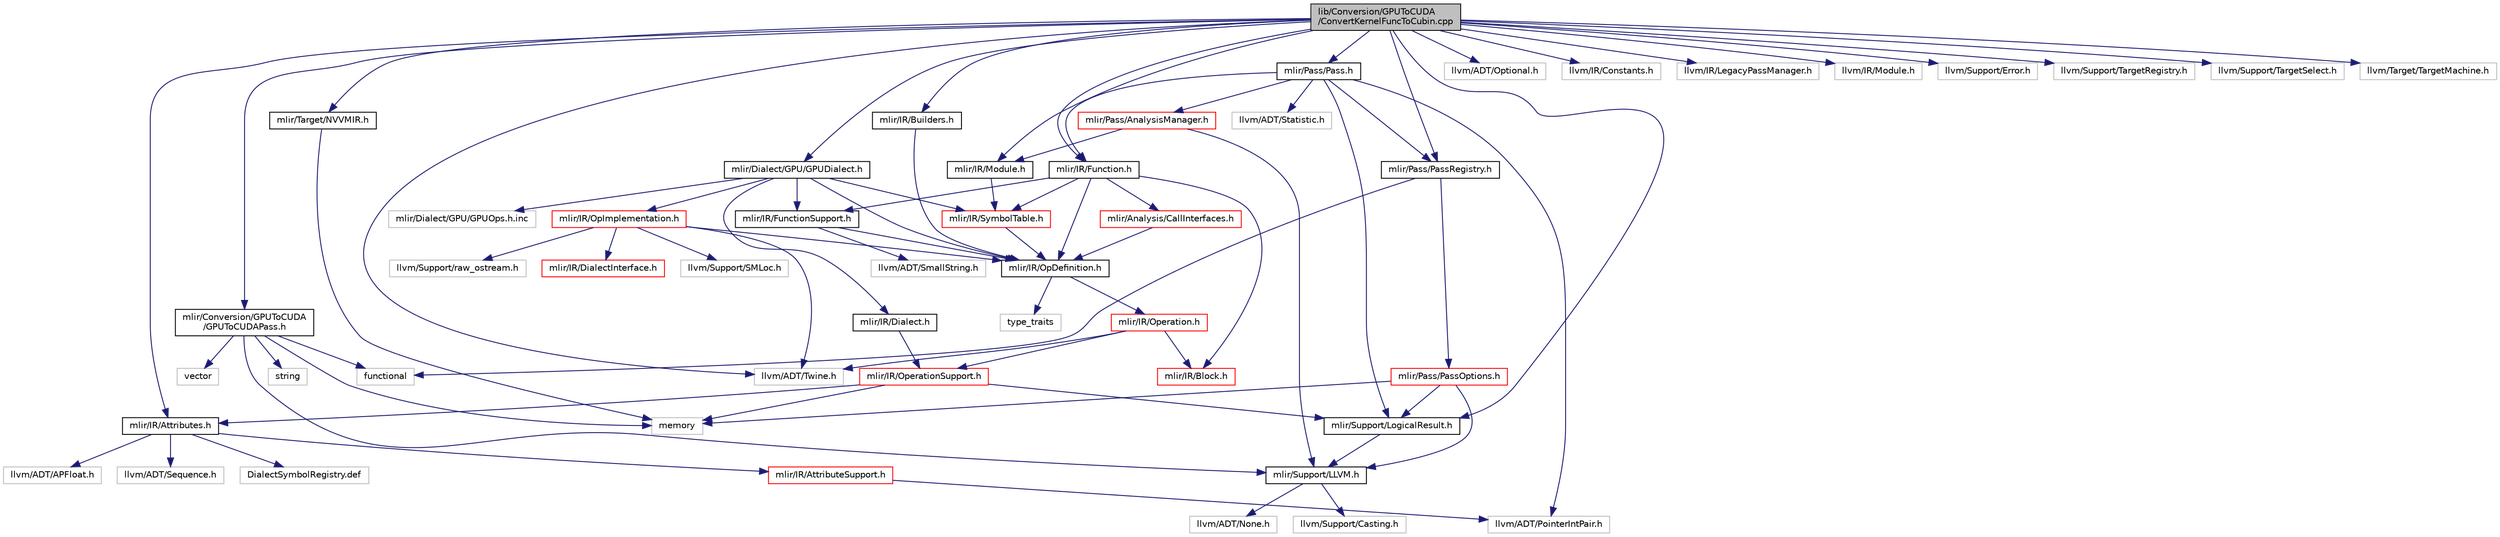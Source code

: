 digraph "lib/Conversion/GPUToCUDA/ConvertKernelFuncToCubin.cpp"
{
  bgcolor="transparent";
  edge [fontname="Helvetica",fontsize="10",labelfontname="Helvetica",labelfontsize="10"];
  node [fontname="Helvetica",fontsize="10",shape=record];
  Node0 [label="lib/Conversion/GPUToCUDA\l/ConvertKernelFuncToCubin.cpp",height=0.2,width=0.4,color="black", fillcolor="grey75", style="filled", fontcolor="black"];
  Node0 -> Node1 [color="midnightblue",fontsize="10",style="solid",fontname="Helvetica"];
  Node1 [label="mlir/Conversion/GPUToCUDA\l/GPUToCUDAPass.h",height=0.2,width=0.4,color="black",URL="$GPUToCUDAPass_8h.html"];
  Node1 -> Node2 [color="midnightblue",fontsize="10",style="solid",fontname="Helvetica"];
  Node2 [label="mlir/Support/LLVM.h",height=0.2,width=0.4,color="black",URL="$LLVM_8h.html"];
  Node2 -> Node3 [color="midnightblue",fontsize="10",style="solid",fontname="Helvetica"];
  Node3 [label="llvm/ADT/None.h",height=0.2,width=0.4,color="grey75"];
  Node2 -> Node4 [color="midnightblue",fontsize="10",style="solid",fontname="Helvetica"];
  Node4 [label="llvm/Support/Casting.h",height=0.2,width=0.4,color="grey75"];
  Node1 -> Node5 [color="midnightblue",fontsize="10",style="solid",fontname="Helvetica"];
  Node5 [label="functional",height=0.2,width=0.4,color="grey75"];
  Node1 -> Node6 [color="midnightblue",fontsize="10",style="solid",fontname="Helvetica"];
  Node6 [label="memory",height=0.2,width=0.4,color="grey75"];
  Node1 -> Node7 [color="midnightblue",fontsize="10",style="solid",fontname="Helvetica"];
  Node7 [label="string",height=0.2,width=0.4,color="grey75"];
  Node1 -> Node8 [color="midnightblue",fontsize="10",style="solid",fontname="Helvetica"];
  Node8 [label="vector",height=0.2,width=0.4,color="grey75"];
  Node0 -> Node9 [color="midnightblue",fontsize="10",style="solid",fontname="Helvetica"];
  Node9 [label="mlir/Dialect/GPU/GPUDialect.h",height=0.2,width=0.4,color="black",URL="$GPUDialect_8h.html"];
  Node9 -> Node10 [color="midnightblue",fontsize="10",style="solid",fontname="Helvetica"];
  Node10 [label="mlir/IR/Dialect.h",height=0.2,width=0.4,color="black",URL="$IR_2Dialect_8h.html"];
  Node10 -> Node11 [color="midnightblue",fontsize="10",style="solid",fontname="Helvetica"];
  Node11 [label="mlir/IR/OperationSupport.h",height=0.2,width=0.4,color="red",URL="$OperationSupport_8h.html"];
  Node11 -> Node12 [color="midnightblue",fontsize="10",style="solid",fontname="Helvetica"];
  Node12 [label="mlir/IR/Attributes.h",height=0.2,width=0.4,color="black",URL="$Attributes_8h.html"];
  Node12 -> Node13 [color="midnightblue",fontsize="10",style="solid",fontname="Helvetica"];
  Node13 [label="mlir/IR/AttributeSupport.h",height=0.2,width=0.4,color="red",URL="$AttributeSupport_8h.html"];
  Node13 -> Node23 [color="midnightblue",fontsize="10",style="solid",fontname="Helvetica"];
  Node23 [label="llvm/ADT/PointerIntPair.h",height=0.2,width=0.4,color="grey75"];
  Node12 -> Node24 [color="midnightblue",fontsize="10",style="solid",fontname="Helvetica"];
  Node24 [label="llvm/ADT/APFloat.h",height=0.2,width=0.4,color="grey75"];
  Node12 -> Node25 [color="midnightblue",fontsize="10",style="solid",fontname="Helvetica"];
  Node25 [label="llvm/ADT/Sequence.h",height=0.2,width=0.4,color="grey75"];
  Node12 -> Node26 [color="midnightblue",fontsize="10",style="solid",fontname="Helvetica"];
  Node26 [label="DialectSymbolRegistry.def",height=0.2,width=0.4,color="grey75"];
  Node11 -> Node16 [color="midnightblue",fontsize="10",style="solid",fontname="Helvetica"];
  Node16 [label="mlir/Support/LogicalResult.h",height=0.2,width=0.4,color="black",URL="$LogicalResult_8h.html"];
  Node16 -> Node2 [color="midnightblue",fontsize="10",style="solid",fontname="Helvetica"];
  Node11 -> Node6 [color="midnightblue",fontsize="10",style="solid",fontname="Helvetica"];
  Node9 -> Node39 [color="midnightblue",fontsize="10",style="solid",fontname="Helvetica"];
  Node39 [label="mlir/IR/FunctionSupport.h",height=0.2,width=0.4,color="black",URL="$FunctionSupport_8h.html"];
  Node39 -> Node40 [color="midnightblue",fontsize="10",style="solid",fontname="Helvetica"];
  Node40 [label="mlir/IR/OpDefinition.h",height=0.2,width=0.4,color="black",URL="$OpDefinition_8h.html"];
  Node40 -> Node41 [color="midnightblue",fontsize="10",style="solid",fontname="Helvetica"];
  Node41 [label="mlir/IR/Operation.h",height=0.2,width=0.4,color="red",URL="$Operation_8h.html"];
  Node41 -> Node42 [color="midnightblue",fontsize="10",style="solid",fontname="Helvetica"];
  Node42 [label="mlir/IR/Block.h",height=0.2,width=0.4,color="red",URL="$Block_8h.html"];
  Node41 -> Node11 [color="midnightblue",fontsize="10",style="solid",fontname="Helvetica"];
  Node41 -> Node49 [color="midnightblue",fontsize="10",style="solid",fontname="Helvetica"];
  Node49 [label="llvm/ADT/Twine.h",height=0.2,width=0.4,color="grey75"];
  Node40 -> Node50 [color="midnightblue",fontsize="10",style="solid",fontname="Helvetica"];
  Node50 [label="type_traits",height=0.2,width=0.4,color="grey75"];
  Node39 -> Node51 [color="midnightblue",fontsize="10",style="solid",fontname="Helvetica"];
  Node51 [label="llvm/ADT/SmallString.h",height=0.2,width=0.4,color="grey75"];
  Node9 -> Node40 [color="midnightblue",fontsize="10",style="solid",fontname="Helvetica"];
  Node9 -> Node52 [color="midnightblue",fontsize="10",style="solid",fontname="Helvetica"];
  Node52 [label="mlir/IR/OpImplementation.h",height=0.2,width=0.4,color="red",URL="$OpImplementation_8h.html"];
  Node52 -> Node53 [color="midnightblue",fontsize="10",style="solid",fontname="Helvetica"];
  Node53 [label="mlir/IR/DialectInterface.h",height=0.2,width=0.4,color="red",URL="$DialectInterface_8h.html"];
  Node52 -> Node40 [color="midnightblue",fontsize="10",style="solid",fontname="Helvetica"];
  Node52 -> Node49 [color="midnightblue",fontsize="10",style="solid",fontname="Helvetica"];
  Node52 -> Node54 [color="midnightblue",fontsize="10",style="solid",fontname="Helvetica"];
  Node54 [label="llvm/Support/SMLoc.h",height=0.2,width=0.4,color="grey75"];
  Node52 -> Node55 [color="midnightblue",fontsize="10",style="solid",fontname="Helvetica"];
  Node55 [label="llvm/Support/raw_ostream.h",height=0.2,width=0.4,color="grey75"];
  Node9 -> Node57 [color="midnightblue",fontsize="10",style="solid",fontname="Helvetica"];
  Node57 [label="mlir/IR/SymbolTable.h",height=0.2,width=0.4,color="red",URL="$SymbolTable_8h.html"];
  Node57 -> Node40 [color="midnightblue",fontsize="10",style="solid",fontname="Helvetica"];
  Node9 -> Node59 [color="midnightblue",fontsize="10",style="solid",fontname="Helvetica"];
  Node59 [label="mlir/Dialect/GPU/GPUOps.h.inc",height=0.2,width=0.4,color="grey75"];
  Node0 -> Node12 [color="midnightblue",fontsize="10",style="solid",fontname="Helvetica"];
  Node0 -> Node60 [color="midnightblue",fontsize="10",style="solid",fontname="Helvetica"];
  Node60 [label="mlir/IR/Builders.h",height=0.2,width=0.4,color="black",URL="$IR_2Builders_8h.html"];
  Node60 -> Node40 [color="midnightblue",fontsize="10",style="solid",fontname="Helvetica"];
  Node0 -> Node61 [color="midnightblue",fontsize="10",style="solid",fontname="Helvetica"];
  Node61 [label="mlir/IR/Function.h",height=0.2,width=0.4,color="black",URL="$Function_8h.html"];
  Node61 -> Node62 [color="midnightblue",fontsize="10",style="solid",fontname="Helvetica"];
  Node62 [label="mlir/Analysis/CallInterfaces.h",height=0.2,width=0.4,color="red",URL="$CallInterfaces_8h.html"];
  Node62 -> Node40 [color="midnightblue",fontsize="10",style="solid",fontname="Helvetica"];
  Node61 -> Node42 [color="midnightblue",fontsize="10",style="solid",fontname="Helvetica"];
  Node61 -> Node39 [color="midnightblue",fontsize="10",style="solid",fontname="Helvetica"];
  Node61 -> Node40 [color="midnightblue",fontsize="10",style="solid",fontname="Helvetica"];
  Node61 -> Node57 [color="midnightblue",fontsize="10",style="solid",fontname="Helvetica"];
  Node0 -> Node64 [color="midnightblue",fontsize="10",style="solid",fontname="Helvetica"];
  Node64 [label="mlir/IR/Module.h",height=0.2,width=0.4,color="black",URL="$Module_8h.html"];
  Node64 -> Node57 [color="midnightblue",fontsize="10",style="solid",fontname="Helvetica"];
  Node0 -> Node65 [color="midnightblue",fontsize="10",style="solid",fontname="Helvetica"];
  Node65 [label="mlir/Pass/Pass.h",height=0.2,width=0.4,color="black",URL="$Pass_8h.html"];
  Node65 -> Node61 [color="midnightblue",fontsize="10",style="solid",fontname="Helvetica"];
  Node65 -> Node66 [color="midnightblue",fontsize="10",style="solid",fontname="Helvetica"];
  Node66 [label="mlir/Pass/AnalysisManager.h",height=0.2,width=0.4,color="red",URL="$AnalysisManager_8h.html"];
  Node66 -> Node64 [color="midnightblue",fontsize="10",style="solid",fontname="Helvetica"];
  Node66 -> Node2 [color="midnightblue",fontsize="10",style="solid",fontname="Helvetica"];
  Node65 -> Node70 [color="midnightblue",fontsize="10",style="solid",fontname="Helvetica"];
  Node70 [label="mlir/Pass/PassRegistry.h",height=0.2,width=0.4,color="black",URL="$PassRegistry_8h.html"];
  Node70 -> Node71 [color="midnightblue",fontsize="10",style="solid",fontname="Helvetica"];
  Node71 [label="mlir/Pass/PassOptions.h",height=0.2,width=0.4,color="red",URL="$PassOptions_8h.html"];
  Node71 -> Node2 [color="midnightblue",fontsize="10",style="solid",fontname="Helvetica"];
  Node71 -> Node16 [color="midnightblue",fontsize="10",style="solid",fontname="Helvetica"];
  Node71 -> Node6 [color="midnightblue",fontsize="10",style="solid",fontname="Helvetica"];
  Node70 -> Node5 [color="midnightblue",fontsize="10",style="solid",fontname="Helvetica"];
  Node65 -> Node16 [color="midnightblue",fontsize="10",style="solid",fontname="Helvetica"];
  Node65 -> Node23 [color="midnightblue",fontsize="10",style="solid",fontname="Helvetica"];
  Node65 -> Node74 [color="midnightblue",fontsize="10",style="solid",fontname="Helvetica"];
  Node74 [label="llvm/ADT/Statistic.h",height=0.2,width=0.4,color="grey75"];
  Node0 -> Node70 [color="midnightblue",fontsize="10",style="solid",fontname="Helvetica"];
  Node0 -> Node16 [color="midnightblue",fontsize="10",style="solid",fontname="Helvetica"];
  Node0 -> Node75 [color="midnightblue",fontsize="10",style="solid",fontname="Helvetica"];
  Node75 [label="mlir/Target/NVVMIR.h",height=0.2,width=0.4,color="black",URL="$NVVMIR_8h.html"];
  Node75 -> Node6 [color="midnightblue",fontsize="10",style="solid",fontname="Helvetica"];
  Node0 -> Node76 [color="midnightblue",fontsize="10",style="solid",fontname="Helvetica"];
  Node76 [label="llvm/ADT/Optional.h",height=0.2,width=0.4,color="grey75"];
  Node0 -> Node49 [color="midnightblue",fontsize="10",style="solid",fontname="Helvetica"];
  Node0 -> Node77 [color="midnightblue",fontsize="10",style="solid",fontname="Helvetica"];
  Node77 [label="llvm/IR/Constants.h",height=0.2,width=0.4,color="grey75"];
  Node0 -> Node78 [color="midnightblue",fontsize="10",style="solid",fontname="Helvetica"];
  Node78 [label="llvm/IR/LegacyPassManager.h",height=0.2,width=0.4,color="grey75"];
  Node0 -> Node79 [color="midnightblue",fontsize="10",style="solid",fontname="Helvetica"];
  Node79 [label="llvm/IR/Module.h",height=0.2,width=0.4,color="grey75"];
  Node0 -> Node80 [color="midnightblue",fontsize="10",style="solid",fontname="Helvetica"];
  Node80 [label="llvm/Support/Error.h",height=0.2,width=0.4,color="grey75"];
  Node0 -> Node81 [color="midnightblue",fontsize="10",style="solid",fontname="Helvetica"];
  Node81 [label="llvm/Support/TargetRegistry.h",height=0.2,width=0.4,color="grey75"];
  Node0 -> Node82 [color="midnightblue",fontsize="10",style="solid",fontname="Helvetica"];
  Node82 [label="llvm/Support/TargetSelect.h",height=0.2,width=0.4,color="grey75"];
  Node0 -> Node83 [color="midnightblue",fontsize="10",style="solid",fontname="Helvetica"];
  Node83 [label="llvm/Target/TargetMachine.h",height=0.2,width=0.4,color="grey75"];
}
